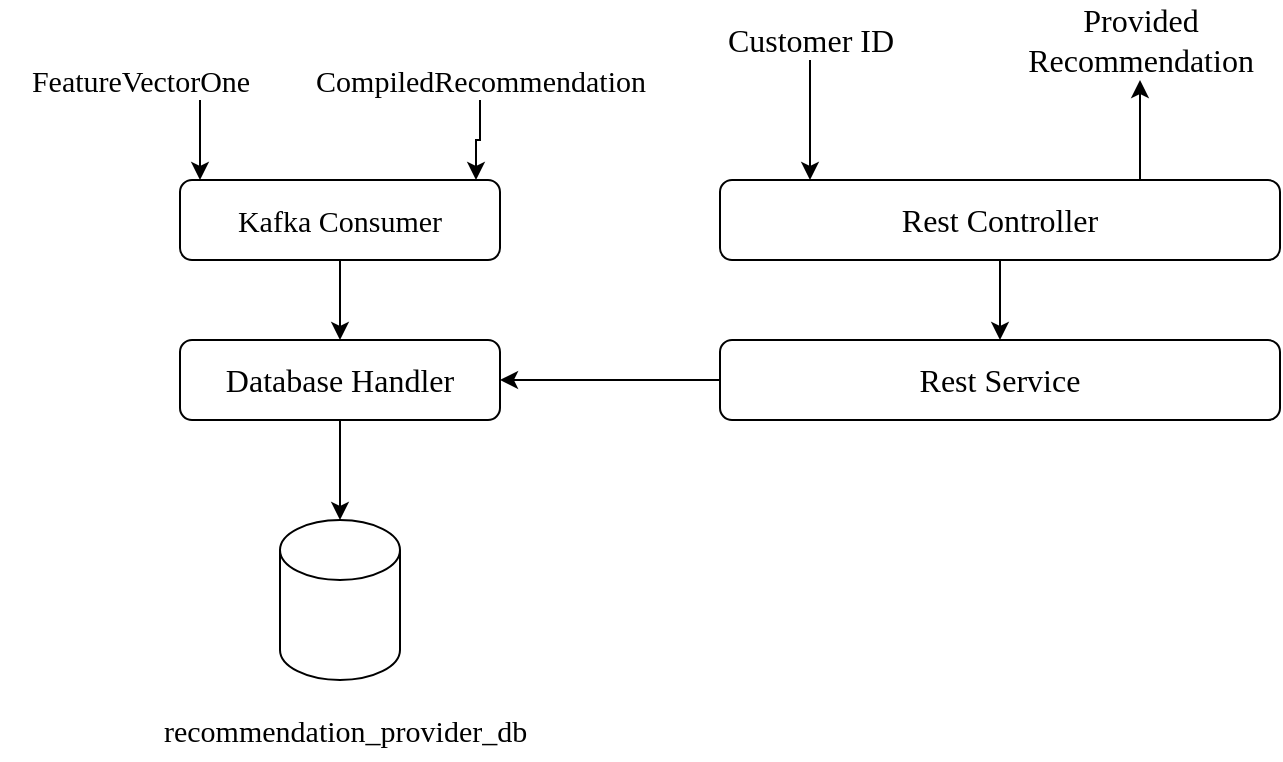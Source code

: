 <mxfile version="14.6.13" type="device"><diagram id="m0X8PlawTq7nPNo9aWLe" name="Page-1"><mxGraphModel dx="852" dy="504" grid="1" gridSize="10" guides="1" tooltips="1" connect="1" arrows="1" fold="1" page="1" pageScale="1" pageWidth="850" pageHeight="1100" math="0" shadow="0"><root><mxCell id="0"/><mxCell id="1" parent="0"/><mxCell id="ubi-ybHQU8S_x4bLvQBM-1" style="edgeStyle=orthogonalEdgeStyle;rounded=0;orthogonalLoop=1;jettySize=auto;html=1;entryX=0.5;entryY=0;entryDx=0;entryDy=0;startArrow=none;startFill=0;strokeColor=#000000;fontFamily=Ubuntu;fontSource=https%3A%2F%2Ffonts.googleapis.com%2Fcss%3Ffamily%3DUbuntu;fontSize=16;fontColor=#000000;" edge="1" parent="1" source="ubi-ybHQU8S_x4bLvQBM-2" target="ubi-ybHQU8S_x4bLvQBM-4"><mxGeometry relative="1" as="geometry"/></mxCell><mxCell id="ubi-ybHQU8S_x4bLvQBM-2" value="Rest Controller" style="rounded=1;whiteSpace=wrap;html=1;strokeColor=#000000;strokeWidth=1;fontFamily=Ubuntu;fontSource=https%3A%2F%2Ffonts.googleapis.com%2Fcss%3Ffamily%3DUbuntu;fontSize=16;fontColor=#000000;fillColor=none;" vertex="1" parent="1"><mxGeometry x="460" y="120" width="280" height="40" as="geometry"/></mxCell><mxCell id="ubi-ybHQU8S_x4bLvQBM-3" value="" style="edgeStyle=orthogonalEdgeStyle;rounded=0;orthogonalLoop=1;jettySize=auto;html=1;fontFamily=Ubuntu;fontSource=https%3A%2F%2Ffonts.googleapis.com%2Fcss%3Ffamily%3DUbuntu;fontSize=15;" edge="1" parent="1" source="ubi-ybHQU8S_x4bLvQBM-4" target="ubi-ybHQU8S_x4bLvQBM-12"><mxGeometry relative="1" as="geometry"/></mxCell><mxCell id="ubi-ybHQU8S_x4bLvQBM-4" value="Rest Service" style="rounded=1;whiteSpace=wrap;html=1;strokeColor=#000000;strokeWidth=1;fontFamily=Ubuntu;fontSource=https%3A%2F%2Ffonts.googleapis.com%2Fcss%3Ffamily%3DUbuntu;fontSize=16;fontColor=#000000;fillColor=none;" vertex="1" parent="1"><mxGeometry x="460" y="200" width="280" height="40" as="geometry"/></mxCell><mxCell id="ubi-ybHQU8S_x4bLvQBM-5" value="" style="edgeStyle=orthogonalEdgeStyle;rounded=0;orthogonalLoop=1;jettySize=auto;html=1;" edge="1" parent="1" source="ubi-ybHQU8S_x4bLvQBM-6" target="ubi-ybHQU8S_x4bLvQBM-2"><mxGeometry relative="1" as="geometry"><Array as="points"><mxPoint x="505" y="110"/><mxPoint x="505" y="110"/></Array></mxGeometry></mxCell><mxCell id="ubi-ybHQU8S_x4bLvQBM-6" value="Customer ID" style="text;html=1;align=center;verticalAlign=middle;resizable=0;points=[];autosize=1;fontSize=16;fontFamily=Ubuntu;fontColor=#000000;" vertex="1" parent="1"><mxGeometry x="450" y="40" width="110" height="20" as="geometry"/></mxCell><mxCell id="ubi-ybHQU8S_x4bLvQBM-7" style="edgeStyle=orthogonalEdgeStyle;rounded=0;orthogonalLoop=1;jettySize=auto;html=1;entryX=0.75;entryY=0;entryDx=0;entryDy=0;startArrow=classic;startFill=1;strokeColor=#000000;fontFamily=Ubuntu;fontSource=https%3A%2F%2Ffonts.googleapis.com%2Fcss%3Ffamily%3DUbuntu;fontSize=16;fontColor=#000000;endArrow=none;endFill=0;" edge="1" parent="1" source="ubi-ybHQU8S_x4bLvQBM-8" target="ubi-ybHQU8S_x4bLvQBM-2"><mxGeometry relative="1" as="geometry"/></mxCell><mxCell id="ubi-ybHQU8S_x4bLvQBM-8" value="Provided&lt;br&gt;Recommendation" style="text;html=1;align=center;verticalAlign=middle;resizable=0;points=[];autosize=1;fontSize=16;fontFamily=Ubuntu;fontColor=#000000;" vertex="1" parent="1"><mxGeometry x="600" y="30" width="140" height="40" as="geometry"/></mxCell><mxCell id="ubi-ybHQU8S_x4bLvQBM-9" value="" style="edgeStyle=orthogonalEdgeStyle;rounded=0;orthogonalLoop=1;jettySize=auto;html=1;" edge="1" parent="1" source="ubi-ybHQU8S_x4bLvQBM-10" target="ubi-ybHQU8S_x4bLvQBM-12"><mxGeometry relative="1" as="geometry"/></mxCell><mxCell id="ubi-ybHQU8S_x4bLvQBM-10" value="&lt;font face=&quot;Ubuntu&quot; data-font-src=&quot;https://fonts.googleapis.com/css?family=Ubuntu&quot; style=&quot;font-size: 15px&quot;&gt;Kafka Consumer&lt;/font&gt;" style="rounded=1;whiteSpace=wrap;html=1;" vertex="1" parent="1"><mxGeometry x="190" y="120" width="160" height="40" as="geometry"/></mxCell><mxCell id="ubi-ybHQU8S_x4bLvQBM-11" value="" style="edgeStyle=orthogonalEdgeStyle;rounded=0;orthogonalLoop=1;jettySize=auto;html=1;" edge="1" parent="1" source="ubi-ybHQU8S_x4bLvQBM-12" target="ubi-ybHQU8S_x4bLvQBM-13"><mxGeometry relative="1" as="geometry"/></mxCell><mxCell id="ubi-ybHQU8S_x4bLvQBM-12" value="Database Handler" style="rounded=1;whiteSpace=wrap;html=1;strokeColor=#000000;strokeWidth=1;fontFamily=Ubuntu;fontSource=https%3A%2F%2Ffonts.googleapis.com%2Fcss%3Ffamily%3DUbuntu;fontSize=16;fontColor=#000000;fillColor=none;" vertex="1" parent="1"><mxGeometry x="190" y="200" width="160" height="40" as="geometry"/></mxCell><mxCell id="ubi-ybHQU8S_x4bLvQBM-13" value="" style="shape=cylinder3;whiteSpace=wrap;html=1;boundedLbl=1;backgroundOutline=1;size=15;strokeColor=#000000;strokeWidth=1;fillColor=none;fontFamily=Ubuntu;fontSource=https%3A%2F%2Ffonts.googleapis.com%2Fcss%3Ffamily%3DUbuntu;fontSize=16;fontColor=#000000;" vertex="1" parent="1"><mxGeometry x="240" y="290" width="60" height="80" as="geometry"/></mxCell><mxCell id="ubi-ybHQU8S_x4bLvQBM-14" value="" style="edgeStyle=orthogonalEdgeStyle;rounded=0;orthogonalLoop=1;jettySize=auto;html=1;" edge="1" parent="1" source="ubi-ybHQU8S_x4bLvQBM-15" target="ubi-ybHQU8S_x4bLvQBM-10"><mxGeometry relative="1" as="geometry"><Array as="points"><mxPoint x="200" y="100"/><mxPoint x="200" y="100"/></Array></mxGeometry></mxCell><mxCell id="ubi-ybHQU8S_x4bLvQBM-15" value="FeatureVectorOne" style="text;html=1;align=center;verticalAlign=middle;resizable=0;points=[];autosize=1;strokeColor=none;fontFamily=Ubuntu;fontSource=https%3A%2F%2Ffonts.googleapis.com%2Fcss%3Ffamily%3DUbuntu;fontSize=15;" vertex="1" parent="1"><mxGeometry x="100" y="60" width="140" height="20" as="geometry"/></mxCell><mxCell id="ubi-ybHQU8S_x4bLvQBM-16" value="" style="edgeStyle=orthogonalEdgeStyle;rounded=0;orthogonalLoop=1;jettySize=auto;html=1;fontFamily=Ubuntu;fontSource=https%3A%2F%2Ffonts.googleapis.com%2Fcss%3Ffamily%3DUbuntu;fontSize=15;entryX=0.925;entryY=0;entryDx=0;entryDy=0;entryPerimeter=0;" edge="1" parent="1" source="ubi-ybHQU8S_x4bLvQBM-17" target="ubi-ybHQU8S_x4bLvQBM-10"><mxGeometry relative="1" as="geometry"/></mxCell><mxCell id="ubi-ybHQU8S_x4bLvQBM-17" value="CompiledRecommendation" style="text;html=1;align=center;verticalAlign=middle;resizable=0;points=[];autosize=1;strokeColor=none;fontSize=15;fontFamily=Ubuntu;" vertex="1" parent="1"><mxGeometry x="240" y="60" width="200" height="20" as="geometry"/></mxCell><mxCell id="ubi-ybHQU8S_x4bLvQBM-18" value="recommendation_provider_db" style="text;whiteSpace=wrap;html=1;fontSize=15;fontFamily=Ubuntu;" vertex="1" parent="1"><mxGeometry x="180" y="380" width="220" height="30" as="geometry"/></mxCell></root></mxGraphModel></diagram></mxfile>